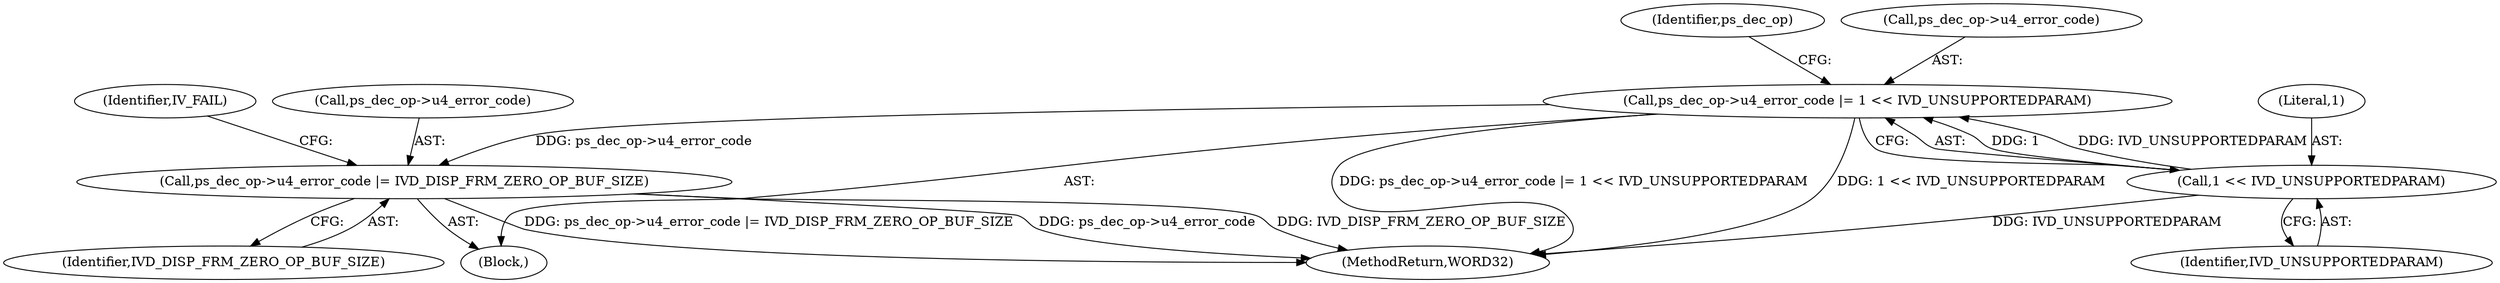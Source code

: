 digraph "0_Android_a33f6725d7e9f92330f995ce2dcf4faa33f6433f@pointer" {
"1000445" [label="(Call,ps_dec_op->u4_error_code |= IVD_DISP_FRM_ZERO_OP_BUF_SIZE)"];
"1000438" [label="(Call,ps_dec_op->u4_error_code |= 1 << IVD_UNSUPPORTEDPARAM)"];
"1000442" [label="(Call,1 << IVD_UNSUPPORTEDPARAM)"];
"1000437" [label="(Block,)"];
"1001906" [label="(MethodReturn,WORD32)"];
"1000438" [label="(Call,ps_dec_op->u4_error_code |= 1 << IVD_UNSUPPORTEDPARAM)"];
"1000444" [label="(Identifier,IVD_UNSUPPORTEDPARAM)"];
"1000443" [label="(Literal,1)"];
"1000451" [label="(Identifier,IV_FAIL)"];
"1000442" [label="(Call,1 << IVD_UNSUPPORTEDPARAM)"];
"1000449" [label="(Identifier,IVD_DISP_FRM_ZERO_OP_BUF_SIZE)"];
"1000447" [label="(Identifier,ps_dec_op)"];
"1000446" [label="(Call,ps_dec_op->u4_error_code)"];
"1000445" [label="(Call,ps_dec_op->u4_error_code |= IVD_DISP_FRM_ZERO_OP_BUF_SIZE)"];
"1000439" [label="(Call,ps_dec_op->u4_error_code)"];
"1000445" -> "1000437"  [label="AST: "];
"1000445" -> "1000449"  [label="CFG: "];
"1000446" -> "1000445"  [label="AST: "];
"1000449" -> "1000445"  [label="AST: "];
"1000451" -> "1000445"  [label="CFG: "];
"1000445" -> "1001906"  [label="DDG: ps_dec_op->u4_error_code"];
"1000445" -> "1001906"  [label="DDG: IVD_DISP_FRM_ZERO_OP_BUF_SIZE"];
"1000445" -> "1001906"  [label="DDG: ps_dec_op->u4_error_code |= IVD_DISP_FRM_ZERO_OP_BUF_SIZE"];
"1000438" -> "1000445"  [label="DDG: ps_dec_op->u4_error_code"];
"1000438" -> "1000437"  [label="AST: "];
"1000438" -> "1000442"  [label="CFG: "];
"1000439" -> "1000438"  [label="AST: "];
"1000442" -> "1000438"  [label="AST: "];
"1000447" -> "1000438"  [label="CFG: "];
"1000438" -> "1001906"  [label="DDG: 1 << IVD_UNSUPPORTEDPARAM"];
"1000438" -> "1001906"  [label="DDG: ps_dec_op->u4_error_code |= 1 << IVD_UNSUPPORTEDPARAM"];
"1000442" -> "1000438"  [label="DDG: 1"];
"1000442" -> "1000438"  [label="DDG: IVD_UNSUPPORTEDPARAM"];
"1000442" -> "1000444"  [label="CFG: "];
"1000443" -> "1000442"  [label="AST: "];
"1000444" -> "1000442"  [label="AST: "];
"1000442" -> "1001906"  [label="DDG: IVD_UNSUPPORTEDPARAM"];
}
